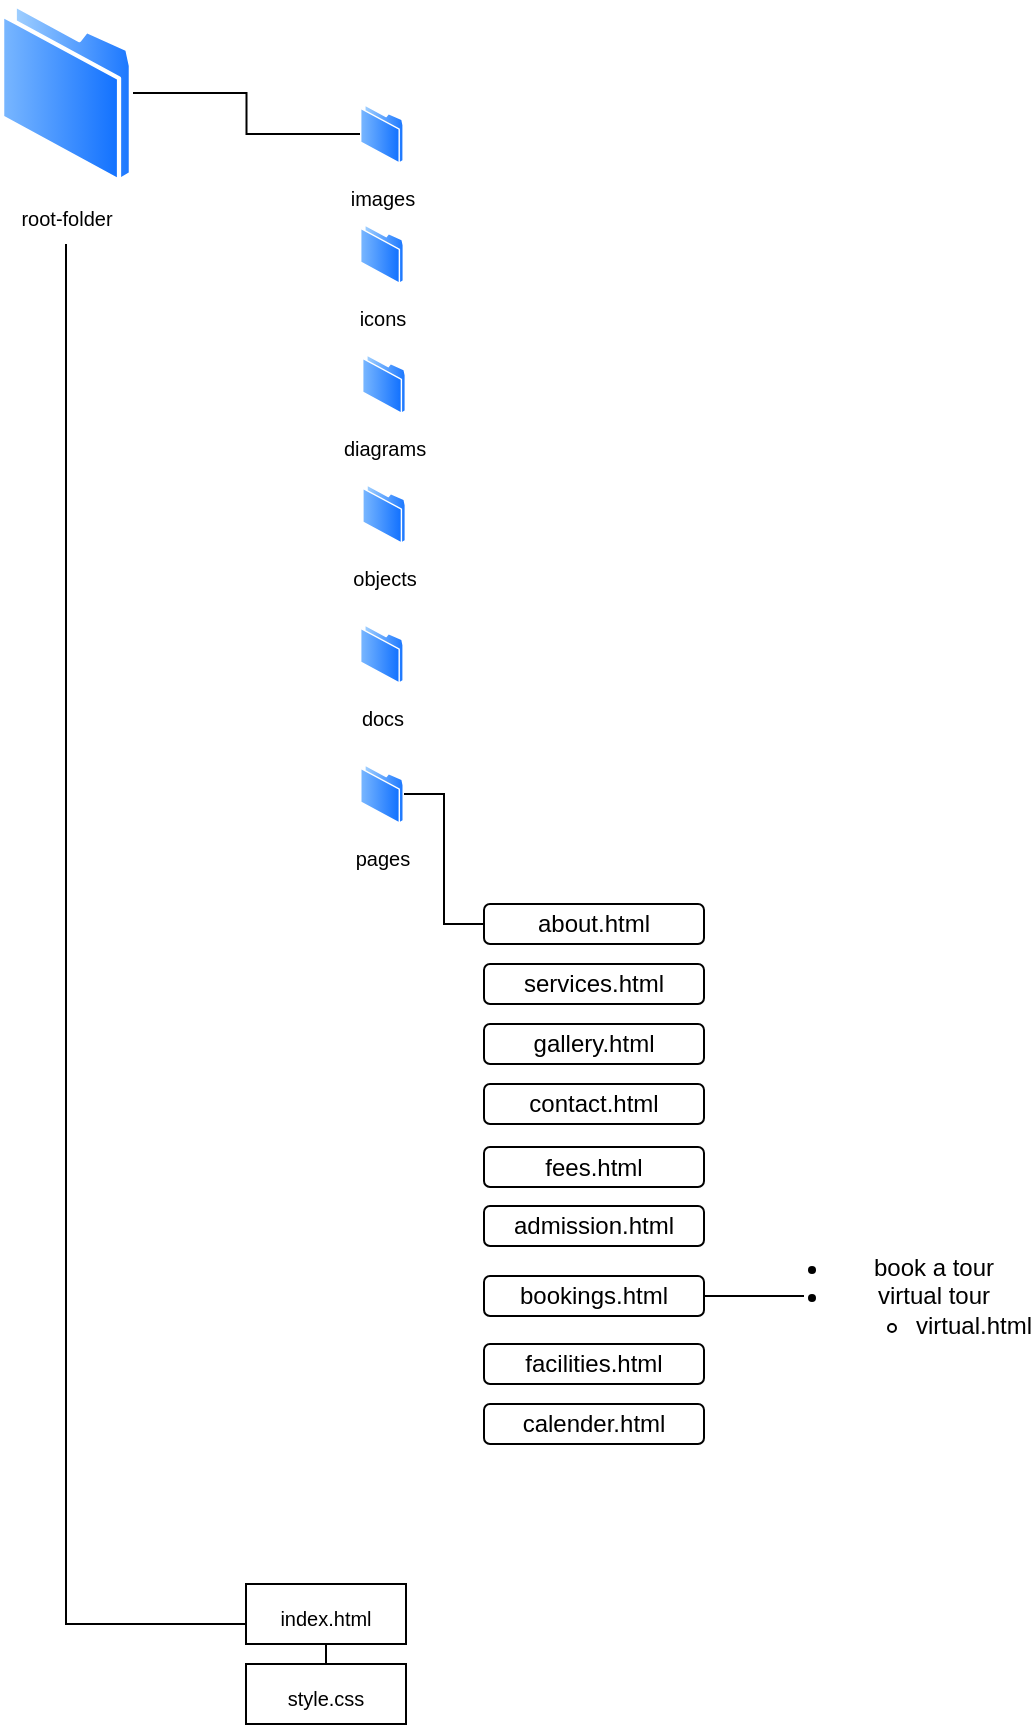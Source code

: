 <mxfile version="28.1.0">
  <diagram name="Page-1" id="BWXAPHQw6NvgQFqIhpSZ">
    <mxGraphModel dx="786" dy="530" grid="1" gridSize="10" guides="1" tooltips="1" connect="1" arrows="1" fold="1" page="1" pageScale="1" pageWidth="827" pageHeight="1169" math="0" shadow="0">
      <root>
        <mxCell id="0" />
        <mxCell id="1" parent="0" />
        <mxCell id="Zq8hN8kkyzFI_84Qdg1Y-11" value="" style="edgeStyle=orthogonalEdgeStyle;rounded=0;orthogonalLoop=1;jettySize=auto;html=1;endArrow=none;endFill=0;" parent="1" source="Zq8hN8kkyzFI_84Qdg1Y-9" target="Zq8hN8kkyzFI_84Qdg1Y-10" edge="1">
          <mxGeometry relative="1" as="geometry" />
        </mxCell>
        <mxCell id="Zq8hN8kkyzFI_84Qdg1Y-9" value="&lt;font style=&quot;font-size: 10px;&quot;&gt;root-folder&lt;/font&gt;" style="image;aspect=fixed;perimeter=ellipsePerimeter;html=1;align=center;shadow=0;dashed=0;spacingTop=3;image=img/lib/active_directory/folder.svg;" parent="1" vertex="1">
          <mxGeometry x="198" y="8.9" width="66.5" height="91.1" as="geometry" />
        </mxCell>
        <mxCell id="Zq8hN8kkyzFI_84Qdg1Y-10" value="&lt;font size=&quot;1&quot;&gt;images&lt;/font&gt;" style="image;aspect=fixed;perimeter=ellipsePerimeter;html=1;align=center;shadow=0;dashed=0;spacingTop=3;image=img/lib/active_directory/folder.svg;" parent="1" vertex="1">
          <mxGeometry x="378" y="60" width="21.9" height="30" as="geometry" />
        </mxCell>
        <mxCell id="Zq8hN8kkyzFI_84Qdg1Y-15" value="&lt;font size=&quot;1&quot;&gt;icons&lt;/font&gt;" style="image;aspect=fixed;perimeter=ellipsePerimeter;html=1;align=center;shadow=0;dashed=0;spacingTop=3;image=img/lib/active_directory/folder.svg;" parent="1" vertex="1">
          <mxGeometry x="378" y="120" width="22" height="30.14" as="geometry" />
        </mxCell>
        <mxCell id="Zq8hN8kkyzFI_84Qdg1Y-20" value="&lt;font size=&quot;1&quot;&gt;diagrams&lt;/font&gt;" style="image;aspect=fixed;perimeter=ellipsePerimeter;html=1;align=center;shadow=0;dashed=0;spacingTop=3;image=img/lib/active_directory/folder.svg;" parent="1" vertex="1">
          <mxGeometry x="379" y="185" width="22" height="30.14" as="geometry" />
        </mxCell>
        <mxCell id="Zq8hN8kkyzFI_84Qdg1Y-23" value="&lt;font size=&quot;1&quot;&gt;objects&lt;/font&gt;" style="image;aspect=fixed;perimeter=ellipsePerimeter;html=1;align=center;shadow=0;dashed=0;spacingTop=3;image=img/lib/active_directory/folder.svg;" parent="1" vertex="1">
          <mxGeometry x="379.1" y="250" width="21.9" height="30" as="geometry" />
        </mxCell>
        <mxCell id="Zq8hN8kkyzFI_84Qdg1Y-26" value="&lt;font size=&quot;1&quot;&gt;docs&lt;/font&gt;" style="image;aspect=fixed;perimeter=ellipsePerimeter;html=1;align=center;shadow=0;dashed=0;spacingTop=3;image=img/lib/active_directory/folder.svg;" parent="1" vertex="1">
          <mxGeometry x="378" y="320" width="21.9" height="30" as="geometry" />
        </mxCell>
        <mxCell id="Zq8hN8kkyzFI_84Qdg1Y-31" value="" style="edgeStyle=elbowEdgeStyle;rounded=0;orthogonalLoop=1;jettySize=auto;html=1;endArrow=none;endFill=0;" parent="1" source="Zq8hN8kkyzFI_84Qdg1Y-29" edge="1">
          <mxGeometry relative="1" as="geometry">
            <mxPoint x="440" y="470" as="targetPoint" />
          </mxGeometry>
        </mxCell>
        <mxCell id="Zq8hN8kkyzFI_84Qdg1Y-29" value="&lt;font size=&quot;1&quot;&gt;pages&lt;/font&gt;" style="image;aspect=fixed;perimeter=ellipsePerimeter;html=1;align=center;shadow=0;dashed=0;spacingTop=3;image=img/lib/active_directory/folder.svg;" parent="1" vertex="1">
          <mxGeometry x="378.05" y="390" width="21.9" height="30" as="geometry" />
        </mxCell>
        <mxCell id="Zq8hN8kkyzFI_84Qdg1Y-42" value="" style="endArrow=none;html=1;rounded=0;edgeStyle=elbowEdgeStyle;exitX=0;exitY=0.667;exitDx=0;exitDy=0;exitPerimeter=0;" parent="1" source="Zq8hN8kkyzFI_84Qdg1Y-43" edge="1">
          <mxGeometry relative="1" as="geometry">
            <mxPoint x="321" y="809" as="sourcePoint" />
            <mxPoint x="231" y="130" as="targetPoint" />
            <Array as="points">
              <mxPoint x="231" y="469" />
            </Array>
          </mxGeometry>
        </mxCell>
        <mxCell id="Zq8hN8kkyzFI_84Qdg1Y-46" value="" style="edgeStyle=orthogonalEdgeStyle;rounded=0;orthogonalLoop=1;jettySize=auto;html=1;endArrow=none;endFill=0;" parent="1" source="Zq8hN8kkyzFI_84Qdg1Y-43" target="Zq8hN8kkyzFI_84Qdg1Y-44" edge="1">
          <mxGeometry relative="1" as="geometry" />
        </mxCell>
        <mxCell id="Zq8hN8kkyzFI_84Qdg1Y-43" value="&lt;font style=&quot;font-size: 10px;&quot;&gt;index.html&lt;/font&gt;" style="whiteSpace=wrap;html=1;verticalAlign=top;labelBackgroundColor=default;shadow=0;dashed=0;spacingTop=3;" parent="1" vertex="1">
          <mxGeometry x="321" y="800" width="80" height="30" as="geometry" />
        </mxCell>
        <mxCell id="Zq8hN8kkyzFI_84Qdg1Y-44" value="&lt;font style=&quot;font-size: 10px;&quot;&gt;style.css&lt;/font&gt;" style="whiteSpace=wrap;html=1;verticalAlign=top;labelBackgroundColor=default;shadow=0;dashed=0;spacingTop=3;" parent="1" vertex="1">
          <mxGeometry x="321" y="840" width="80" height="30" as="geometry" />
        </mxCell>
        <mxCell id="FoukYa_fapcyivoiNnpP-3" value="about.html" style="rounded=1;whiteSpace=wrap;html=1;" vertex="1" parent="1">
          <mxGeometry x="440" y="460" width="110" height="20" as="geometry" />
        </mxCell>
        <mxCell id="FoukYa_fapcyivoiNnpP-5" style="edgeStyle=orthogonalEdgeStyle;rounded=0;orthogonalLoop=1;jettySize=auto;html=1;exitX=0.5;exitY=1;exitDx=0;exitDy=0;" edge="1" parent="1" source="FoukYa_fapcyivoiNnpP-3" target="FoukYa_fapcyivoiNnpP-3">
          <mxGeometry relative="1" as="geometry" />
        </mxCell>
        <mxCell id="FoukYa_fapcyivoiNnpP-6" value="services.html" style="rounded=1;whiteSpace=wrap;html=1;" vertex="1" parent="1">
          <mxGeometry x="440" y="490" width="110" height="20" as="geometry" />
        </mxCell>
        <mxCell id="FoukYa_fapcyivoiNnpP-8" value="gallery.html" style="rounded=1;whiteSpace=wrap;html=1;" vertex="1" parent="1">
          <mxGeometry x="440" y="520" width="110" height="20" as="geometry" />
        </mxCell>
        <mxCell id="FoukYa_fapcyivoiNnpP-9" value="contact.html" style="rounded=1;whiteSpace=wrap;html=1;" vertex="1" parent="1">
          <mxGeometry x="440" y="550" width="110" height="20" as="geometry" />
        </mxCell>
        <mxCell id="FoukYa_fapcyivoiNnpP-10" value="fees.html" style="rounded=1;whiteSpace=wrap;html=1;" vertex="1" parent="1">
          <mxGeometry x="440" y="581.5" width="110" height="20" as="geometry" />
        </mxCell>
        <mxCell id="FoukYa_fapcyivoiNnpP-11" value="admission.html" style="rounded=1;whiteSpace=wrap;html=1;" vertex="1" parent="1">
          <mxGeometry x="440" y="611" width="110" height="20" as="geometry" />
        </mxCell>
        <mxCell id="FoukYa_fapcyivoiNnpP-15" value="" style="edgeStyle=orthogonalEdgeStyle;rounded=0;orthogonalLoop=1;jettySize=auto;html=1;endArrow=none;endFill=0;" edge="1" parent="1" source="FoukYa_fapcyivoiNnpP-12">
          <mxGeometry relative="1" as="geometry">
            <mxPoint x="600" y="656" as="targetPoint" />
          </mxGeometry>
        </mxCell>
        <mxCell id="FoukYa_fapcyivoiNnpP-12" value="bookings.html" style="rounded=1;whiteSpace=wrap;html=1;" vertex="1" parent="1">
          <mxGeometry x="440" y="646" width="110" height="20" as="geometry" />
        </mxCell>
        <mxCell id="FoukYa_fapcyivoiNnpP-13" value="facilities.html" style="rounded=1;whiteSpace=wrap;html=1;" vertex="1" parent="1">
          <mxGeometry x="440" y="680" width="110" height="20" as="geometry" />
        </mxCell>
        <mxCell id="FoukYa_fapcyivoiNnpP-16" value="&lt;ul&gt;&lt;li&gt;book a tour&lt;/li&gt;&lt;li&gt;virtual tour&lt;/li&gt;&lt;ul&gt;&lt;li&gt;virtual.html&lt;/li&gt;&lt;/ul&gt;&lt;/ul&gt;" style="text;html=1;align=center;verticalAlign=middle;whiteSpace=wrap;rounded=0;" vertex="1" parent="1">
          <mxGeometry x="590" y="641" width="110" height="30" as="geometry" />
        </mxCell>
        <mxCell id="FoukYa_fapcyivoiNnpP-19" value="calender.html" style="rounded=1;whiteSpace=wrap;html=1;" vertex="1" parent="1">
          <mxGeometry x="440" y="710" width="110" height="20" as="geometry" />
        </mxCell>
      </root>
    </mxGraphModel>
  </diagram>
</mxfile>
